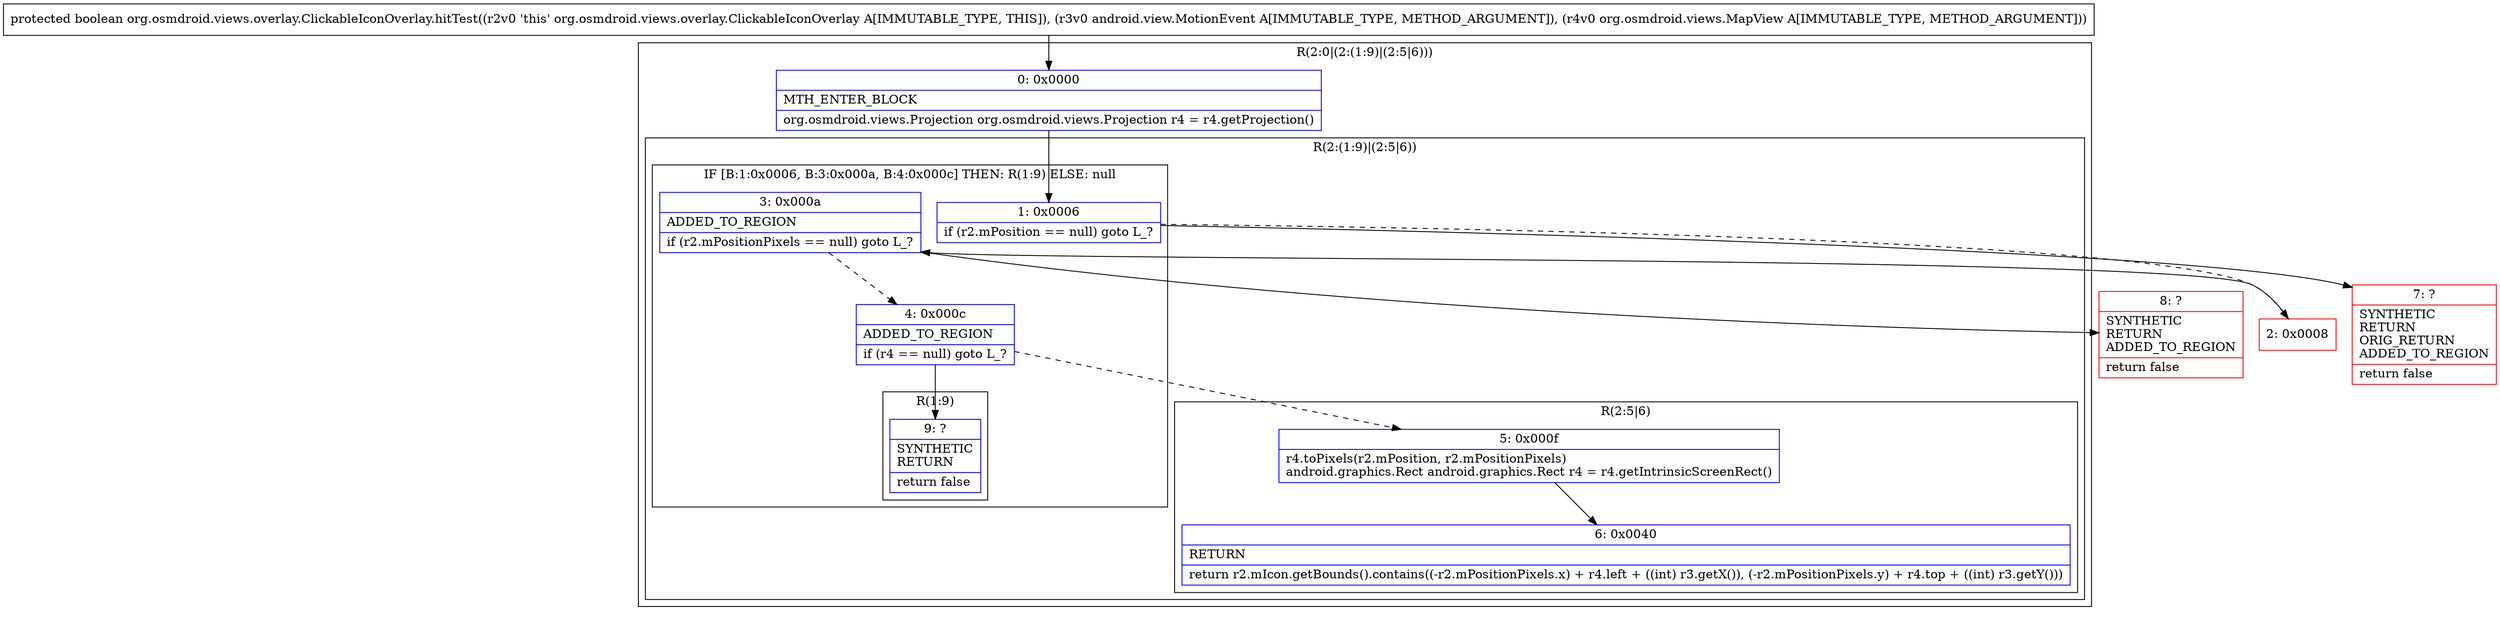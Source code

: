 digraph "CFG fororg.osmdroid.views.overlay.ClickableIconOverlay.hitTest(Landroid\/view\/MotionEvent;Lorg\/osmdroid\/views\/MapView;)Z" {
subgraph cluster_Region_534329375 {
label = "R(2:0|(2:(1:9)|(2:5|6)))";
node [shape=record,color=blue];
Node_0 [shape=record,label="{0\:\ 0x0000|MTH_ENTER_BLOCK\l|org.osmdroid.views.Projection org.osmdroid.views.Projection r4 = r4.getProjection()\l}"];
subgraph cluster_Region_158224019 {
label = "R(2:(1:9)|(2:5|6))";
node [shape=record,color=blue];
subgraph cluster_IfRegion_231752112 {
label = "IF [B:1:0x0006, B:3:0x000a, B:4:0x000c] THEN: R(1:9) ELSE: null";
node [shape=record,color=blue];
Node_1 [shape=record,label="{1\:\ 0x0006|if (r2.mPosition == null) goto L_?\l}"];
Node_3 [shape=record,label="{3\:\ 0x000a|ADDED_TO_REGION\l|if (r2.mPositionPixels == null) goto L_?\l}"];
Node_4 [shape=record,label="{4\:\ 0x000c|ADDED_TO_REGION\l|if (r4 == null) goto L_?\l}"];
subgraph cluster_Region_253236136 {
label = "R(1:9)";
node [shape=record,color=blue];
Node_9 [shape=record,label="{9\:\ ?|SYNTHETIC\lRETURN\l|return false\l}"];
}
}
subgraph cluster_Region_2126188988 {
label = "R(2:5|6)";
node [shape=record,color=blue];
Node_5 [shape=record,label="{5\:\ 0x000f|r4.toPixels(r2.mPosition, r2.mPositionPixels)\landroid.graphics.Rect android.graphics.Rect r4 = r4.getIntrinsicScreenRect()\l}"];
Node_6 [shape=record,label="{6\:\ 0x0040|RETURN\l|return r2.mIcon.getBounds().contains((\-r2.mPositionPixels.x) + r4.left + ((int) r3.getX()), (\-r2.mPositionPixels.y) + r4.top + ((int) r3.getY()))\l}"];
}
}
}
Node_2 [shape=record,color=red,label="{2\:\ 0x0008}"];
Node_7 [shape=record,color=red,label="{7\:\ ?|SYNTHETIC\lRETURN\lORIG_RETURN\lADDED_TO_REGION\l|return false\l}"];
Node_8 [shape=record,color=red,label="{8\:\ ?|SYNTHETIC\lRETURN\lADDED_TO_REGION\l|return false\l}"];
MethodNode[shape=record,label="{protected boolean org.osmdroid.views.overlay.ClickableIconOverlay.hitTest((r2v0 'this' org.osmdroid.views.overlay.ClickableIconOverlay A[IMMUTABLE_TYPE, THIS]), (r3v0 android.view.MotionEvent A[IMMUTABLE_TYPE, METHOD_ARGUMENT]), (r4v0 org.osmdroid.views.MapView A[IMMUTABLE_TYPE, METHOD_ARGUMENT])) }"];
MethodNode -> Node_0;
Node_0 -> Node_1;
Node_1 -> Node_2[style=dashed];
Node_1 -> Node_7;
Node_3 -> Node_4[style=dashed];
Node_3 -> Node_8;
Node_4 -> Node_5[style=dashed];
Node_4 -> Node_9;
Node_5 -> Node_6;
Node_2 -> Node_3;
}

